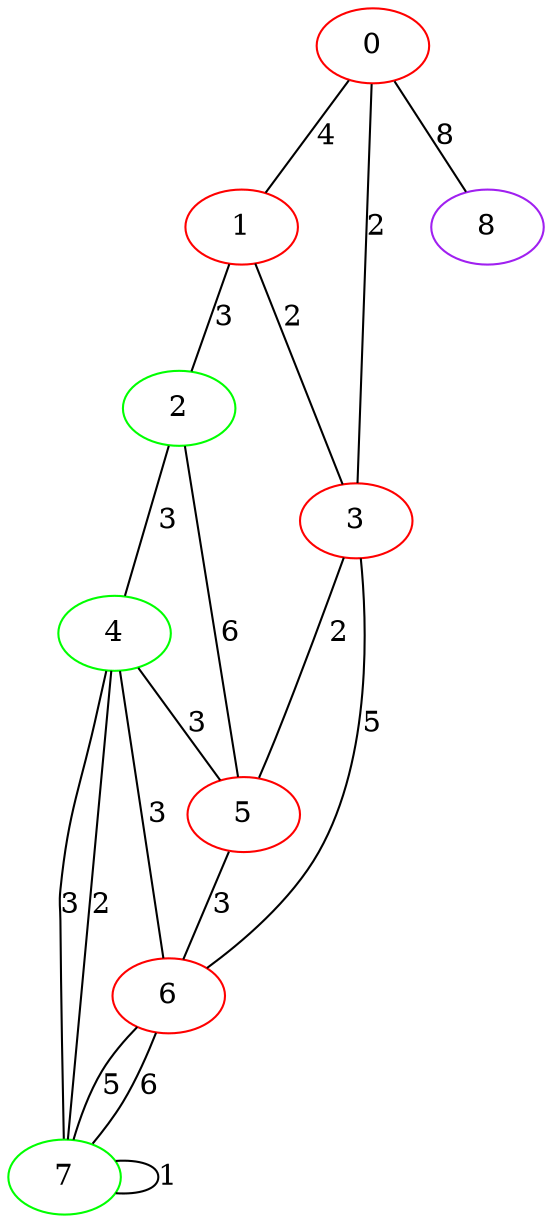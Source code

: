graph "" {
0 [color=red, weight=1];
1 [color=red, weight=1];
2 [color=green, weight=2];
3 [color=red, weight=1];
4 [color=green, weight=2];
5 [color=red, weight=1];
6 [color=red, weight=1];
7 [color=green, weight=2];
8 [color=purple, weight=4];
0 -- 8  [key=0, label=8];
0 -- 1  [key=0, label=4];
0 -- 3  [key=0, label=2];
1 -- 2  [key=0, label=3];
1 -- 3  [key=0, label=2];
2 -- 4  [key=0, label=3];
2 -- 5  [key=0, label=6];
3 -- 5  [key=0, label=2];
3 -- 6  [key=0, label=5];
4 -- 5  [key=0, label=3];
4 -- 6  [key=0, label=3];
4 -- 7  [key=0, label=2];
4 -- 7  [key=1, label=3];
5 -- 6  [key=0, label=3];
6 -- 7  [key=0, label=5];
6 -- 7  [key=1, label=6];
7 -- 7  [key=0, label=1];
}
